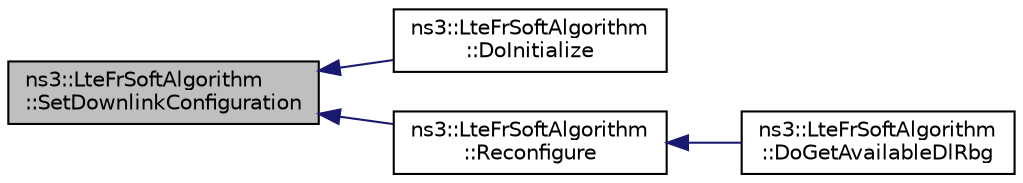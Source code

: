 digraph "ns3::LteFrSoftAlgorithm::SetDownlinkConfiguration"
{
  edge [fontname="Helvetica",fontsize="10",labelfontname="Helvetica",labelfontsize="10"];
  node [fontname="Helvetica",fontsize="10",shape=record];
  rankdir="LR";
  Node1 [label="ns3::LteFrSoftAlgorithm\l::SetDownlinkConfiguration",height=0.2,width=0.4,color="black", fillcolor="grey75", style="filled", fontcolor="black"];
  Node1 -> Node2 [dir="back",color="midnightblue",fontsize="10",style="solid"];
  Node2 [label="ns3::LteFrSoftAlgorithm\l::DoInitialize",height=0.2,width=0.4,color="black", fillcolor="white", style="filled",URL="$d6/dd1/classns3_1_1LteFrSoftAlgorithm.html#a7780359fd9a2d6ff828d3db4b80b91af"];
  Node1 -> Node3 [dir="back",color="midnightblue",fontsize="10",style="solid"];
  Node3 [label="ns3::LteFrSoftAlgorithm\l::Reconfigure",height=0.2,width=0.4,color="black", fillcolor="white", style="filled",URL="$d6/dd1/classns3_1_1LteFrSoftAlgorithm.html#a3b6031f6c090a085bfbdf42b67bc819f",tooltip="Automatic FR reconfiguration. "];
  Node3 -> Node4 [dir="back",color="midnightblue",fontsize="10",style="solid"];
  Node4 [label="ns3::LteFrSoftAlgorithm\l::DoGetAvailableDlRbg",height=0.2,width=0.4,color="black", fillcolor="white", style="filled",URL="$d6/dd1/classns3_1_1LteFrSoftAlgorithm.html#a66a16addf83f5938a9f297321238d027",tooltip="Implementation of LteFfrSapProvider::GetAvailableDlRbg. "];
}
